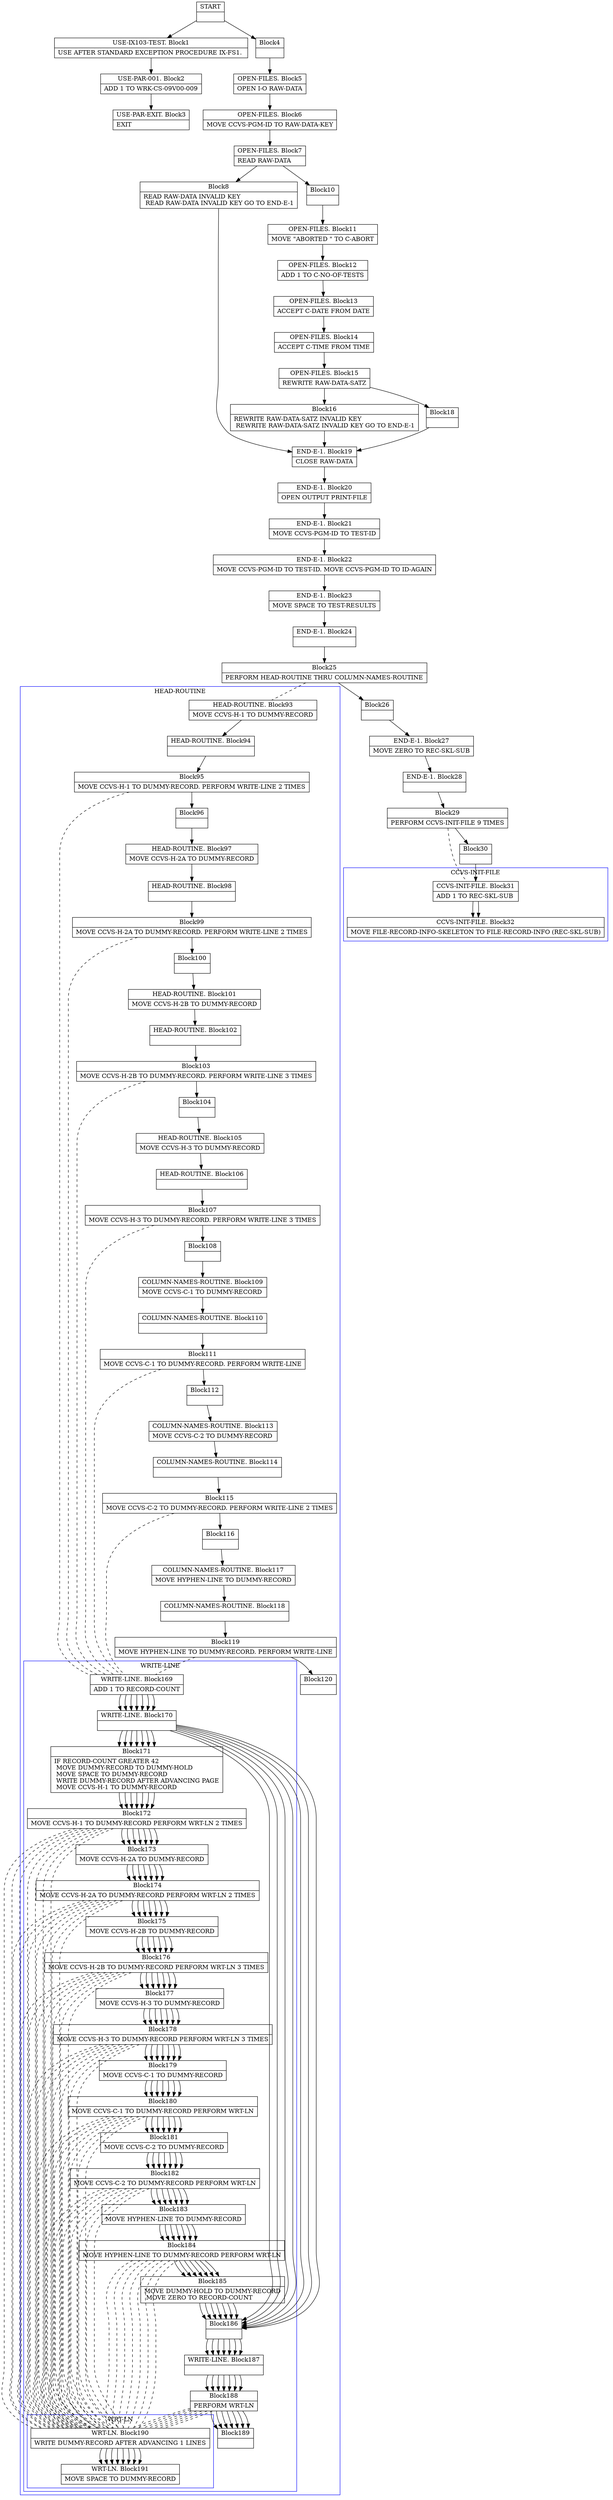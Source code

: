 digraph Cfg {
compound=true;
node [
shape = "record"
]

edge [
arrowtail = "empty"
]
Block0 [
label = "{START|}"
]
Block1 [
label = "{USE-IX103-TEST. Block1|    USE   AFTER  STANDARD  EXCEPTION PROCEDURE              IX-FS1. \l}"
]
Block2 [
label = "{USE-PAR-001. Block2|    ADD   1   TO WRK-CS-09V00-009\l}"
]
Block3 [
label = "{USE-PAR-EXIT. Block3|    EXIT\l}"
]
Block4 [
label = "{Block4|}"
]
Block5 [
label = "{OPEN-FILES. Block5|    OPEN I-O RAW-DATA\l}"
]
Block6 [
label = "{OPEN-FILES. Block6|    MOVE CCVS-PGM-ID TO RAW-DATA-KEY\l}"
]
Block7 [
label = "{OPEN-FILES. Block7|    READ RAW-DATA\l}"
]
Block8 [
label = "{Block8|    READ RAW-DATA INVALID KEY\l    READ RAW-DATA INVALID KEY GO TO END-E-1\l}"
]
Block19 [
label = "{END-E-1. Block19|    CLOSE RAW-DATA\l}"
]
Block20 [
label = "{END-E-1. Block20|    OPEN    OUTPUT PRINT-FILE\l}"
]
Block21 [
label = "{END-E-1. Block21|    MOVE  CCVS-PGM-ID TO TEST-ID\l}"
]
Block22 [
label = "{END-E-1. Block22|    MOVE  CCVS-PGM-ID TO TEST-ID. MOVE CCVS-PGM-ID TO ID-AGAIN\l}"
]
Block23 [
label = "{END-E-1. Block23|    MOVE    SPACE TO TEST-RESULTS\l}"
]
Block24 [
label = "{END-E-1. Block24|}"
]
Block25 [
label = "{Block25|    PERFORM HEAD-ROUTINE THRU COLUMN-NAMES-ROUTINE\l}"
]
subgraph cluster_1{
color = blue;
label = "HEAD-ROUTINE";
Block93 [
label = "{HEAD-ROUTINE. Block93|    MOVE CCVS-H-1  TO DUMMY-RECORD\l}"
]
Block94 [
label = "{HEAD-ROUTINE. Block94|}"
]
Block95 [
label = "{Block95|    MOVE CCVS-H-1  TO DUMMY-RECORD. PERFORM WRITE-LINE 2 TIMES\l}"
]
subgraph cluster_8{
color = blue;
label = "WRITE-LINE";
Block169 [
label = "{WRITE-LINE. Block169|    ADD 1 TO RECORD-COUNT\l}"
]
Block170 [
label = "{WRITE-LINE. Block170|}"
]
Block171 [
label = "{Block171|    IF RECORD-COUNT GREATER 42\l        MOVE DUMMY-RECORD TO DUMMY-HOLD\l        MOVE SPACE TO DUMMY-RECORD\l        WRITE DUMMY-RECORD AFTER ADVANCING PAGE\l        MOVE CCVS-H-1  TO DUMMY-RECORD\l}"
]
Block172 [
label = "{Block172|        MOVE CCVS-H-1  TO DUMMY-RECORD PERFORM WRT-LN 2 TIMES\l}"
]
subgraph cluster_22{
color = blue;
label = "WRT-LN";
Block190 [
label = "{WRT-LN. Block190|    WRITE    DUMMY-RECORD AFTER ADVANCING 1 LINES\l}"
]
Block191 [
label = "{WRT-LN. Block191|    MOVE SPACE TO DUMMY-RECORD\l}"
]
Block190 -> Block191

}
Block172 -> Block190 [style=dashed, arrowhead=none]

Block173 [
label = "{Block173|        MOVE CCVS-H-2A TO DUMMY-RECORD\l}"
]
Block174 [
label = "{Block174|        MOVE CCVS-H-2A TO DUMMY-RECORD PERFORM WRT-LN 2 TIMES\l}"
]
subgraph cluster_23{
color = blue;
label = "WRT-LN";
Block190 [
label = "{WRT-LN. Block190|    WRITE    DUMMY-RECORD AFTER ADVANCING 1 LINES\l}"
]
Block191 [
label = "{WRT-LN. Block191|    MOVE SPACE TO DUMMY-RECORD\l}"
]
Block190 -> Block191

}
Block174 -> Block190 [style=dashed, arrowhead=none]

Block175 [
label = "{Block175|        MOVE CCVS-H-2B TO DUMMY-RECORD\l}"
]
Block176 [
label = "{Block176|        MOVE CCVS-H-2B TO DUMMY-RECORD PERFORM WRT-LN 3 TIMES\l}"
]
subgraph cluster_24{
color = blue;
label = "WRT-LN";
Block190 [
label = "{WRT-LN. Block190|    WRITE    DUMMY-RECORD AFTER ADVANCING 1 LINES\l}"
]
Block191 [
label = "{WRT-LN. Block191|    MOVE SPACE TO DUMMY-RECORD\l}"
]
Block190 -> Block191

}
Block176 -> Block190 [style=dashed, arrowhead=none]

Block177 [
label = "{Block177|        MOVE CCVS-H-3  TO DUMMY-RECORD\l}"
]
Block178 [
label = "{Block178|        MOVE CCVS-H-3  TO DUMMY-RECORD PERFORM WRT-LN 3 TIMES\l}"
]
subgraph cluster_25{
color = blue;
label = "WRT-LN";
Block190 [
label = "{WRT-LN. Block190|    WRITE    DUMMY-RECORD AFTER ADVANCING 1 LINES\l}"
]
Block191 [
label = "{WRT-LN. Block191|    MOVE SPACE TO DUMMY-RECORD\l}"
]
Block190 -> Block191

}
Block178 -> Block190 [style=dashed, arrowhead=none]

Block179 [
label = "{Block179|        MOVE CCVS-C-1  TO DUMMY-RECORD\l}"
]
Block180 [
label = "{Block180|        MOVE CCVS-C-1  TO DUMMY-RECORD PERFORM WRT-LN\l}"
]
subgraph cluster_26{
color = blue;
label = "WRT-LN";
Block190 [
label = "{WRT-LN. Block190|    WRITE    DUMMY-RECORD AFTER ADVANCING 1 LINES\l}"
]
Block191 [
label = "{WRT-LN. Block191|    MOVE SPACE TO DUMMY-RECORD\l}"
]
Block190 -> Block191

}
Block180 -> Block190 [style=dashed, arrowhead=none]

Block181 [
label = "{Block181|        MOVE CCVS-C-2  TO DUMMY-RECORD\l}"
]
Block182 [
label = "{Block182|        MOVE CCVS-C-2  TO DUMMY-RECORD PERFORM WRT-LN\l}"
]
subgraph cluster_27{
color = blue;
label = "WRT-LN";
Block190 [
label = "{WRT-LN. Block190|    WRITE    DUMMY-RECORD AFTER ADVANCING 1 LINES\l}"
]
Block191 [
label = "{WRT-LN. Block191|    MOVE SPACE TO DUMMY-RECORD\l}"
]
Block190 -> Block191

}
Block182 -> Block190 [style=dashed, arrowhead=none]

Block183 [
label = "{Block183|        MOVE HYPHEN-LINE TO DUMMY-RECORD\l}"
]
Block184 [
label = "{Block184|        MOVE HYPHEN-LINE TO DUMMY-RECORD PERFORM WRT-LN\l}"
]
subgraph cluster_28{
color = blue;
label = "WRT-LN";
Block190 [
label = "{WRT-LN. Block190|    WRITE    DUMMY-RECORD AFTER ADVANCING 1 LINES\l}"
]
Block191 [
label = "{WRT-LN. Block191|    MOVE SPACE TO DUMMY-RECORD\l}"
]
Block190 -> Block191

}
Block184 -> Block190 [style=dashed, arrowhead=none]

Block185 [
label = "{Block185|        MOVE DUMMY-HOLD TO DUMMY-RECORD\l        MOVE ZERO TO RECORD-COUNT\l}"
]
Block186 [
label = "{Block186|}"
]
Block187 [
label = "{WRITE-LINE. Block187|}"
]
Block188 [
label = "{Block188|    PERFORM WRT-LN\l}"
]
subgraph cluster_29{
color = blue;
label = "WRT-LN";
Block190 [
label = "{WRT-LN. Block190|    WRITE    DUMMY-RECORD AFTER ADVANCING 1 LINES\l}"
]
Block191 [
label = "{WRT-LN. Block191|    MOVE SPACE TO DUMMY-RECORD\l}"
]
Block190 -> Block191

}
Block188 -> Block190 [style=dashed, arrowhead=none]

Block189 [
label = "{Block189|}"
]
Block169 -> Block170
Block170 -> Block171
Block170 -> Block186
Block171 -> Block172
Block172 -> Block173
Block173 -> Block174
Block174 -> Block175
Block175 -> Block176
Block176 -> Block177
Block177 -> Block178
Block178 -> Block179
Block179 -> Block180
Block180 -> Block181
Block181 -> Block182
Block182 -> Block183
Block183 -> Block184
Block184 -> Block185
Block185 -> Block186
Block186 -> Block187
Block187 -> Block188
Block188 -> Block189

}
Block95 -> Block169 [style=dashed, arrowhead=none]

Block96 [
label = "{Block96|}"
]
Block97 [
label = "{HEAD-ROUTINE. Block97|    MOVE CCVS-H-2A TO DUMMY-RECORD\l}"
]
Block98 [
label = "{HEAD-ROUTINE. Block98|}"
]
Block99 [
label = "{Block99|    MOVE CCVS-H-2A TO DUMMY-RECORD. PERFORM WRITE-LINE 2 TIMES\l}"
]
subgraph cluster_9{
color = blue;
label = "WRITE-LINE";
Block169 [
label = "{WRITE-LINE. Block169|    ADD 1 TO RECORD-COUNT\l}"
]
Block170 [
label = "{WRITE-LINE. Block170|}"
]
Block171 [
label = "{Block171|    IF RECORD-COUNT GREATER 42\l        MOVE DUMMY-RECORD TO DUMMY-HOLD\l        MOVE SPACE TO DUMMY-RECORD\l        WRITE DUMMY-RECORD AFTER ADVANCING PAGE\l        MOVE CCVS-H-1  TO DUMMY-RECORD\l}"
]
Block172 [
label = "{Block172|        MOVE CCVS-H-1  TO DUMMY-RECORD PERFORM WRT-LN 2 TIMES\l}"
]
Block172 -> Block190 [style=dashed, arrowhead=none]

Block173 [
label = "{Block173|        MOVE CCVS-H-2A TO DUMMY-RECORD\l}"
]
Block174 [
label = "{Block174|        MOVE CCVS-H-2A TO DUMMY-RECORD PERFORM WRT-LN 2 TIMES\l}"
]
Block174 -> Block190 [style=dashed, arrowhead=none]

Block175 [
label = "{Block175|        MOVE CCVS-H-2B TO DUMMY-RECORD\l}"
]
Block176 [
label = "{Block176|        MOVE CCVS-H-2B TO DUMMY-RECORD PERFORM WRT-LN 3 TIMES\l}"
]
Block176 -> Block190 [style=dashed, arrowhead=none]

Block177 [
label = "{Block177|        MOVE CCVS-H-3  TO DUMMY-RECORD\l}"
]
Block178 [
label = "{Block178|        MOVE CCVS-H-3  TO DUMMY-RECORD PERFORM WRT-LN 3 TIMES\l}"
]
Block178 -> Block190 [style=dashed, arrowhead=none]

Block179 [
label = "{Block179|        MOVE CCVS-C-1  TO DUMMY-RECORD\l}"
]
Block180 [
label = "{Block180|        MOVE CCVS-C-1  TO DUMMY-RECORD PERFORM WRT-LN\l}"
]
Block180 -> Block190 [style=dashed, arrowhead=none]

Block181 [
label = "{Block181|        MOVE CCVS-C-2  TO DUMMY-RECORD\l}"
]
Block182 [
label = "{Block182|        MOVE CCVS-C-2  TO DUMMY-RECORD PERFORM WRT-LN\l}"
]
Block182 -> Block190 [style=dashed, arrowhead=none]

Block183 [
label = "{Block183|        MOVE HYPHEN-LINE TO DUMMY-RECORD\l}"
]
Block184 [
label = "{Block184|        MOVE HYPHEN-LINE TO DUMMY-RECORD PERFORM WRT-LN\l}"
]
Block184 -> Block190 [style=dashed, arrowhead=none]

Block185 [
label = "{Block185|        MOVE DUMMY-HOLD TO DUMMY-RECORD\l        MOVE ZERO TO RECORD-COUNT\l}"
]
Block186 [
label = "{Block186|}"
]
Block187 [
label = "{WRITE-LINE. Block187|}"
]
Block188 [
label = "{Block188|    PERFORM WRT-LN\l}"
]
Block188 -> Block190 [style=dashed, arrowhead=none]

Block189 [
label = "{Block189|}"
]
Block169 -> Block170
Block170 -> Block171
Block170 -> Block186
Block171 -> Block172
Block172 -> Block173
Block173 -> Block174
Block174 -> Block175
Block175 -> Block176
Block176 -> Block177
Block177 -> Block178
Block178 -> Block179
Block179 -> Block180
Block180 -> Block181
Block181 -> Block182
Block182 -> Block183
Block183 -> Block184
Block184 -> Block185
Block185 -> Block186
Block186 -> Block187
Block187 -> Block188
Block188 -> Block189

}
Block99 -> Block169 [style=dashed, arrowhead=none]

Block100 [
label = "{Block100|}"
]
Block101 [
label = "{HEAD-ROUTINE. Block101|    MOVE CCVS-H-2B TO DUMMY-RECORD\l}"
]
Block102 [
label = "{HEAD-ROUTINE. Block102|}"
]
Block103 [
label = "{Block103|    MOVE CCVS-H-2B TO DUMMY-RECORD. PERFORM WRITE-LINE 3 TIMES\l}"
]
subgraph cluster_10{
color = blue;
label = "WRITE-LINE";
Block169 [
label = "{WRITE-LINE. Block169|    ADD 1 TO RECORD-COUNT\l}"
]
Block170 [
label = "{WRITE-LINE. Block170|}"
]
Block171 [
label = "{Block171|    IF RECORD-COUNT GREATER 42\l        MOVE DUMMY-RECORD TO DUMMY-HOLD\l        MOVE SPACE TO DUMMY-RECORD\l        WRITE DUMMY-RECORD AFTER ADVANCING PAGE\l        MOVE CCVS-H-1  TO DUMMY-RECORD\l}"
]
Block172 [
label = "{Block172|        MOVE CCVS-H-1  TO DUMMY-RECORD PERFORM WRT-LN 2 TIMES\l}"
]
Block172 -> Block190 [style=dashed, arrowhead=none]

Block173 [
label = "{Block173|        MOVE CCVS-H-2A TO DUMMY-RECORD\l}"
]
Block174 [
label = "{Block174|        MOVE CCVS-H-2A TO DUMMY-RECORD PERFORM WRT-LN 2 TIMES\l}"
]
Block174 -> Block190 [style=dashed, arrowhead=none]

Block175 [
label = "{Block175|        MOVE CCVS-H-2B TO DUMMY-RECORD\l}"
]
Block176 [
label = "{Block176|        MOVE CCVS-H-2B TO DUMMY-RECORD PERFORM WRT-LN 3 TIMES\l}"
]
Block176 -> Block190 [style=dashed, arrowhead=none]

Block177 [
label = "{Block177|        MOVE CCVS-H-3  TO DUMMY-RECORD\l}"
]
Block178 [
label = "{Block178|        MOVE CCVS-H-3  TO DUMMY-RECORD PERFORM WRT-LN 3 TIMES\l}"
]
Block178 -> Block190 [style=dashed, arrowhead=none]

Block179 [
label = "{Block179|        MOVE CCVS-C-1  TO DUMMY-RECORD\l}"
]
Block180 [
label = "{Block180|        MOVE CCVS-C-1  TO DUMMY-RECORD PERFORM WRT-LN\l}"
]
Block180 -> Block190 [style=dashed, arrowhead=none]

Block181 [
label = "{Block181|        MOVE CCVS-C-2  TO DUMMY-RECORD\l}"
]
Block182 [
label = "{Block182|        MOVE CCVS-C-2  TO DUMMY-RECORD PERFORM WRT-LN\l}"
]
Block182 -> Block190 [style=dashed, arrowhead=none]

Block183 [
label = "{Block183|        MOVE HYPHEN-LINE TO DUMMY-RECORD\l}"
]
Block184 [
label = "{Block184|        MOVE HYPHEN-LINE TO DUMMY-RECORD PERFORM WRT-LN\l}"
]
Block184 -> Block190 [style=dashed, arrowhead=none]

Block185 [
label = "{Block185|        MOVE DUMMY-HOLD TO DUMMY-RECORD\l        MOVE ZERO TO RECORD-COUNT\l}"
]
Block186 [
label = "{Block186|}"
]
Block187 [
label = "{WRITE-LINE. Block187|}"
]
Block188 [
label = "{Block188|    PERFORM WRT-LN\l}"
]
Block188 -> Block190 [style=dashed, arrowhead=none]

Block189 [
label = "{Block189|}"
]
Block169 -> Block170
Block170 -> Block171
Block170 -> Block186
Block171 -> Block172
Block172 -> Block173
Block173 -> Block174
Block174 -> Block175
Block175 -> Block176
Block176 -> Block177
Block177 -> Block178
Block178 -> Block179
Block179 -> Block180
Block180 -> Block181
Block181 -> Block182
Block182 -> Block183
Block183 -> Block184
Block184 -> Block185
Block185 -> Block186
Block186 -> Block187
Block187 -> Block188
Block188 -> Block189

}
Block103 -> Block169 [style=dashed, arrowhead=none]

Block104 [
label = "{Block104|}"
]
Block105 [
label = "{HEAD-ROUTINE. Block105|    MOVE CCVS-H-3  TO DUMMY-RECORD\l}"
]
Block106 [
label = "{HEAD-ROUTINE. Block106|}"
]
Block107 [
label = "{Block107|    MOVE CCVS-H-3  TO DUMMY-RECORD. PERFORM WRITE-LINE 3 TIMES\l}"
]
subgraph cluster_11{
color = blue;
label = "WRITE-LINE";
Block169 [
label = "{WRITE-LINE. Block169|    ADD 1 TO RECORD-COUNT\l}"
]
Block170 [
label = "{WRITE-LINE. Block170|}"
]
Block171 [
label = "{Block171|    IF RECORD-COUNT GREATER 42\l        MOVE DUMMY-RECORD TO DUMMY-HOLD\l        MOVE SPACE TO DUMMY-RECORD\l        WRITE DUMMY-RECORD AFTER ADVANCING PAGE\l        MOVE CCVS-H-1  TO DUMMY-RECORD\l}"
]
Block172 [
label = "{Block172|        MOVE CCVS-H-1  TO DUMMY-RECORD PERFORM WRT-LN 2 TIMES\l}"
]
Block172 -> Block190 [style=dashed, arrowhead=none]

Block173 [
label = "{Block173|        MOVE CCVS-H-2A TO DUMMY-RECORD\l}"
]
Block174 [
label = "{Block174|        MOVE CCVS-H-2A TO DUMMY-RECORD PERFORM WRT-LN 2 TIMES\l}"
]
Block174 -> Block190 [style=dashed, arrowhead=none]

Block175 [
label = "{Block175|        MOVE CCVS-H-2B TO DUMMY-RECORD\l}"
]
Block176 [
label = "{Block176|        MOVE CCVS-H-2B TO DUMMY-RECORD PERFORM WRT-LN 3 TIMES\l}"
]
Block176 -> Block190 [style=dashed, arrowhead=none]

Block177 [
label = "{Block177|        MOVE CCVS-H-3  TO DUMMY-RECORD\l}"
]
Block178 [
label = "{Block178|        MOVE CCVS-H-3  TO DUMMY-RECORD PERFORM WRT-LN 3 TIMES\l}"
]
Block178 -> Block190 [style=dashed, arrowhead=none]

Block179 [
label = "{Block179|        MOVE CCVS-C-1  TO DUMMY-RECORD\l}"
]
Block180 [
label = "{Block180|        MOVE CCVS-C-1  TO DUMMY-RECORD PERFORM WRT-LN\l}"
]
Block180 -> Block190 [style=dashed, arrowhead=none]

Block181 [
label = "{Block181|        MOVE CCVS-C-2  TO DUMMY-RECORD\l}"
]
Block182 [
label = "{Block182|        MOVE CCVS-C-2  TO DUMMY-RECORD PERFORM WRT-LN\l}"
]
Block182 -> Block190 [style=dashed, arrowhead=none]

Block183 [
label = "{Block183|        MOVE HYPHEN-LINE TO DUMMY-RECORD\l}"
]
Block184 [
label = "{Block184|        MOVE HYPHEN-LINE TO DUMMY-RECORD PERFORM WRT-LN\l}"
]
Block184 -> Block190 [style=dashed, arrowhead=none]

Block185 [
label = "{Block185|        MOVE DUMMY-HOLD TO DUMMY-RECORD\l        MOVE ZERO TO RECORD-COUNT\l}"
]
Block186 [
label = "{Block186|}"
]
Block187 [
label = "{WRITE-LINE. Block187|}"
]
Block188 [
label = "{Block188|    PERFORM WRT-LN\l}"
]
Block188 -> Block190 [style=dashed, arrowhead=none]

Block189 [
label = "{Block189|}"
]
Block169 -> Block170
Block170 -> Block171
Block170 -> Block186
Block171 -> Block172
Block172 -> Block173
Block173 -> Block174
Block174 -> Block175
Block175 -> Block176
Block176 -> Block177
Block177 -> Block178
Block178 -> Block179
Block179 -> Block180
Block180 -> Block181
Block181 -> Block182
Block182 -> Block183
Block183 -> Block184
Block184 -> Block185
Block185 -> Block186
Block186 -> Block187
Block187 -> Block188
Block188 -> Block189

}
Block107 -> Block169 [style=dashed, arrowhead=none]

Block108 [
label = "{Block108|}"
]
Block109 [
label = "{COLUMN-NAMES-ROUTINE. Block109|    MOVE CCVS-C-1 TO DUMMY-RECORD\l}"
]
Block110 [
label = "{COLUMN-NAMES-ROUTINE. Block110|}"
]
Block111 [
label = "{Block111|    MOVE CCVS-C-1 TO DUMMY-RECORD. PERFORM WRITE-LINE\l}"
]
subgraph cluster_12{
color = blue;
label = "WRITE-LINE";
Block169 [
label = "{WRITE-LINE. Block169|    ADD 1 TO RECORD-COUNT\l}"
]
Block170 [
label = "{WRITE-LINE. Block170|}"
]
Block171 [
label = "{Block171|    IF RECORD-COUNT GREATER 42\l        MOVE DUMMY-RECORD TO DUMMY-HOLD\l        MOVE SPACE TO DUMMY-RECORD\l        WRITE DUMMY-RECORD AFTER ADVANCING PAGE\l        MOVE CCVS-H-1  TO DUMMY-RECORD\l}"
]
Block172 [
label = "{Block172|        MOVE CCVS-H-1  TO DUMMY-RECORD PERFORM WRT-LN 2 TIMES\l}"
]
Block172 -> Block190 [style=dashed, arrowhead=none]

Block173 [
label = "{Block173|        MOVE CCVS-H-2A TO DUMMY-RECORD\l}"
]
Block174 [
label = "{Block174|        MOVE CCVS-H-2A TO DUMMY-RECORD PERFORM WRT-LN 2 TIMES\l}"
]
Block174 -> Block190 [style=dashed, arrowhead=none]

Block175 [
label = "{Block175|        MOVE CCVS-H-2B TO DUMMY-RECORD\l}"
]
Block176 [
label = "{Block176|        MOVE CCVS-H-2B TO DUMMY-RECORD PERFORM WRT-LN 3 TIMES\l}"
]
Block176 -> Block190 [style=dashed, arrowhead=none]

Block177 [
label = "{Block177|        MOVE CCVS-H-3  TO DUMMY-RECORD\l}"
]
Block178 [
label = "{Block178|        MOVE CCVS-H-3  TO DUMMY-RECORD PERFORM WRT-LN 3 TIMES\l}"
]
Block178 -> Block190 [style=dashed, arrowhead=none]

Block179 [
label = "{Block179|        MOVE CCVS-C-1  TO DUMMY-RECORD\l}"
]
Block180 [
label = "{Block180|        MOVE CCVS-C-1  TO DUMMY-RECORD PERFORM WRT-LN\l}"
]
Block180 -> Block190 [style=dashed, arrowhead=none]

Block181 [
label = "{Block181|        MOVE CCVS-C-2  TO DUMMY-RECORD\l}"
]
Block182 [
label = "{Block182|        MOVE CCVS-C-2  TO DUMMY-RECORD PERFORM WRT-LN\l}"
]
Block182 -> Block190 [style=dashed, arrowhead=none]

Block183 [
label = "{Block183|        MOVE HYPHEN-LINE TO DUMMY-RECORD\l}"
]
Block184 [
label = "{Block184|        MOVE HYPHEN-LINE TO DUMMY-RECORD PERFORM WRT-LN\l}"
]
Block184 -> Block190 [style=dashed, arrowhead=none]

Block185 [
label = "{Block185|        MOVE DUMMY-HOLD TO DUMMY-RECORD\l        MOVE ZERO TO RECORD-COUNT\l}"
]
Block186 [
label = "{Block186|}"
]
Block187 [
label = "{WRITE-LINE. Block187|}"
]
Block188 [
label = "{Block188|    PERFORM WRT-LN\l}"
]
Block188 -> Block190 [style=dashed, arrowhead=none]

Block189 [
label = "{Block189|}"
]
Block169 -> Block170
Block170 -> Block171
Block170 -> Block186
Block171 -> Block172
Block172 -> Block173
Block173 -> Block174
Block174 -> Block175
Block175 -> Block176
Block176 -> Block177
Block177 -> Block178
Block178 -> Block179
Block179 -> Block180
Block180 -> Block181
Block181 -> Block182
Block182 -> Block183
Block183 -> Block184
Block184 -> Block185
Block185 -> Block186
Block186 -> Block187
Block187 -> Block188
Block188 -> Block189

}
Block111 -> Block169 [style=dashed, arrowhead=none]

Block112 [
label = "{Block112|}"
]
Block113 [
label = "{COLUMN-NAMES-ROUTINE. Block113|    MOVE CCVS-C-2 TO DUMMY-RECORD\l}"
]
Block114 [
label = "{COLUMN-NAMES-ROUTINE. Block114|}"
]
Block115 [
label = "{Block115|    MOVE CCVS-C-2 TO DUMMY-RECORD. PERFORM WRITE-LINE 2 TIMES\l}"
]
subgraph cluster_13{
color = blue;
label = "WRITE-LINE";
Block169 [
label = "{WRITE-LINE. Block169|    ADD 1 TO RECORD-COUNT\l}"
]
Block170 [
label = "{WRITE-LINE. Block170|}"
]
Block171 [
label = "{Block171|    IF RECORD-COUNT GREATER 42\l        MOVE DUMMY-RECORD TO DUMMY-HOLD\l        MOVE SPACE TO DUMMY-RECORD\l        WRITE DUMMY-RECORD AFTER ADVANCING PAGE\l        MOVE CCVS-H-1  TO DUMMY-RECORD\l}"
]
Block172 [
label = "{Block172|        MOVE CCVS-H-1  TO DUMMY-RECORD PERFORM WRT-LN 2 TIMES\l}"
]
Block172 -> Block190 [style=dashed, arrowhead=none]

Block173 [
label = "{Block173|        MOVE CCVS-H-2A TO DUMMY-RECORD\l}"
]
Block174 [
label = "{Block174|        MOVE CCVS-H-2A TO DUMMY-RECORD PERFORM WRT-LN 2 TIMES\l}"
]
Block174 -> Block190 [style=dashed, arrowhead=none]

Block175 [
label = "{Block175|        MOVE CCVS-H-2B TO DUMMY-RECORD\l}"
]
Block176 [
label = "{Block176|        MOVE CCVS-H-2B TO DUMMY-RECORD PERFORM WRT-LN 3 TIMES\l}"
]
Block176 -> Block190 [style=dashed, arrowhead=none]

Block177 [
label = "{Block177|        MOVE CCVS-H-3  TO DUMMY-RECORD\l}"
]
Block178 [
label = "{Block178|        MOVE CCVS-H-3  TO DUMMY-RECORD PERFORM WRT-LN 3 TIMES\l}"
]
Block178 -> Block190 [style=dashed, arrowhead=none]

Block179 [
label = "{Block179|        MOVE CCVS-C-1  TO DUMMY-RECORD\l}"
]
Block180 [
label = "{Block180|        MOVE CCVS-C-1  TO DUMMY-RECORD PERFORM WRT-LN\l}"
]
Block180 -> Block190 [style=dashed, arrowhead=none]

Block181 [
label = "{Block181|        MOVE CCVS-C-2  TO DUMMY-RECORD\l}"
]
Block182 [
label = "{Block182|        MOVE CCVS-C-2  TO DUMMY-RECORD PERFORM WRT-LN\l}"
]
Block182 -> Block190 [style=dashed, arrowhead=none]

Block183 [
label = "{Block183|        MOVE HYPHEN-LINE TO DUMMY-RECORD\l}"
]
Block184 [
label = "{Block184|        MOVE HYPHEN-LINE TO DUMMY-RECORD PERFORM WRT-LN\l}"
]
Block184 -> Block190 [style=dashed, arrowhead=none]

Block185 [
label = "{Block185|        MOVE DUMMY-HOLD TO DUMMY-RECORD\l        MOVE ZERO TO RECORD-COUNT\l}"
]
Block186 [
label = "{Block186|}"
]
Block187 [
label = "{WRITE-LINE. Block187|}"
]
Block188 [
label = "{Block188|    PERFORM WRT-LN\l}"
]
Block188 -> Block190 [style=dashed, arrowhead=none]

Block189 [
label = "{Block189|}"
]
Block169 -> Block170
Block170 -> Block171
Block170 -> Block186
Block171 -> Block172
Block172 -> Block173
Block173 -> Block174
Block174 -> Block175
Block175 -> Block176
Block176 -> Block177
Block177 -> Block178
Block178 -> Block179
Block179 -> Block180
Block180 -> Block181
Block181 -> Block182
Block182 -> Block183
Block183 -> Block184
Block184 -> Block185
Block185 -> Block186
Block186 -> Block187
Block187 -> Block188
Block188 -> Block189

}
Block115 -> Block169 [style=dashed, arrowhead=none]

Block116 [
label = "{Block116|}"
]
Block117 [
label = "{COLUMN-NAMES-ROUTINE. Block117|    MOVE HYPHEN-LINE TO DUMMY-RECORD\l}"
]
Block118 [
label = "{COLUMN-NAMES-ROUTINE. Block118|}"
]
Block119 [
label = "{Block119|    MOVE HYPHEN-LINE TO DUMMY-RECORD. PERFORM WRITE-LINE\l}"
]
subgraph cluster_14{
color = blue;
label = "WRITE-LINE";
Block169 [
label = "{WRITE-LINE. Block169|    ADD 1 TO RECORD-COUNT\l}"
]
Block170 [
label = "{WRITE-LINE. Block170|}"
]
Block171 [
label = "{Block171|    IF RECORD-COUNT GREATER 42\l        MOVE DUMMY-RECORD TO DUMMY-HOLD\l        MOVE SPACE TO DUMMY-RECORD\l        WRITE DUMMY-RECORD AFTER ADVANCING PAGE\l        MOVE CCVS-H-1  TO DUMMY-RECORD\l}"
]
Block172 [
label = "{Block172|        MOVE CCVS-H-1  TO DUMMY-RECORD PERFORM WRT-LN 2 TIMES\l}"
]
Block172 -> Block190 [style=dashed, arrowhead=none]

Block173 [
label = "{Block173|        MOVE CCVS-H-2A TO DUMMY-RECORD\l}"
]
Block174 [
label = "{Block174|        MOVE CCVS-H-2A TO DUMMY-RECORD PERFORM WRT-LN 2 TIMES\l}"
]
Block174 -> Block190 [style=dashed, arrowhead=none]

Block175 [
label = "{Block175|        MOVE CCVS-H-2B TO DUMMY-RECORD\l}"
]
Block176 [
label = "{Block176|        MOVE CCVS-H-2B TO DUMMY-RECORD PERFORM WRT-LN 3 TIMES\l}"
]
Block176 -> Block190 [style=dashed, arrowhead=none]

Block177 [
label = "{Block177|        MOVE CCVS-H-3  TO DUMMY-RECORD\l}"
]
Block178 [
label = "{Block178|        MOVE CCVS-H-3  TO DUMMY-RECORD PERFORM WRT-LN 3 TIMES\l}"
]
Block178 -> Block190 [style=dashed, arrowhead=none]

Block179 [
label = "{Block179|        MOVE CCVS-C-1  TO DUMMY-RECORD\l}"
]
Block180 [
label = "{Block180|        MOVE CCVS-C-1  TO DUMMY-RECORD PERFORM WRT-LN\l}"
]
Block180 -> Block190 [style=dashed, arrowhead=none]

Block181 [
label = "{Block181|        MOVE CCVS-C-2  TO DUMMY-RECORD\l}"
]
Block182 [
label = "{Block182|        MOVE CCVS-C-2  TO DUMMY-RECORD PERFORM WRT-LN\l}"
]
Block182 -> Block190 [style=dashed, arrowhead=none]

Block183 [
label = "{Block183|        MOVE HYPHEN-LINE TO DUMMY-RECORD\l}"
]
Block184 [
label = "{Block184|        MOVE HYPHEN-LINE TO DUMMY-RECORD PERFORM WRT-LN\l}"
]
Block184 -> Block190 [style=dashed, arrowhead=none]

Block185 [
label = "{Block185|        MOVE DUMMY-HOLD TO DUMMY-RECORD\l        MOVE ZERO TO RECORD-COUNT\l}"
]
Block186 [
label = "{Block186|}"
]
Block187 [
label = "{WRITE-LINE. Block187|}"
]
Block188 [
label = "{Block188|    PERFORM WRT-LN\l}"
]
Block188 -> Block190 [style=dashed, arrowhead=none]

Block189 [
label = "{Block189|}"
]
Block169 -> Block170
Block170 -> Block171
Block170 -> Block186
Block171 -> Block172
Block172 -> Block173
Block173 -> Block174
Block174 -> Block175
Block175 -> Block176
Block176 -> Block177
Block177 -> Block178
Block178 -> Block179
Block179 -> Block180
Block180 -> Block181
Block181 -> Block182
Block182 -> Block183
Block183 -> Block184
Block184 -> Block185
Block185 -> Block186
Block186 -> Block187
Block187 -> Block188
Block188 -> Block189

}
Block119 -> Block169 [style=dashed, arrowhead=none]

Block120 [
label = "{Block120|}"
]
Block93 -> Block94
Block94 -> Block95
Block95 -> Block96
Block96 -> Block97
Block97 -> Block98
Block98 -> Block99
Block99 -> Block100
Block100 -> Block101
Block101 -> Block102
Block102 -> Block103
Block103 -> Block104
Block104 -> Block105
Block105 -> Block106
Block106 -> Block107
Block107 -> Block108
Block108 -> Block109
Block109 -> Block110
Block110 -> Block111
Block111 -> Block112
Block112 -> Block113
Block113 -> Block114
Block114 -> Block115
Block115 -> Block116
Block116 -> Block117
Block117 -> Block118
Block118 -> Block119
Block119 -> Block120

}
Block25 -> Block93 [style=dashed, arrowhead=none]

Block26 [
label = "{Block26|}"
]
Block27 [
label = "{END-E-1. Block27|    MOVE    ZERO TO REC-SKL-SUB\l}"
]
Block28 [
label = "{END-E-1. Block28|}"
]
Block29 [
label = "{Block29|    PERFORM CCVS-INIT-FILE 9 TIMES\l}"
]
subgraph cluster_2{
color = blue;
label = "CCVS-INIT-FILE";
Block31 [
label = "{CCVS-INIT-FILE. Block31|    ADD     1 TO REC-SKL-SUB\l}"
]
Block32 [
label = "{CCVS-INIT-FILE. Block32|    MOVE    FILE-RECORD-INFO-SKELETON           TO FILE-RECORD-INFO (REC-SKL-SUB)\l}"
]
Block31 -> Block32

}
Block29 -> Block31 [style=dashed, arrowhead=none]

Block30 [
label = "{Block30|}"
]
Block31 [
label = "{CCVS-INIT-FILE. Block31|    ADD     1 TO REC-SKL-SUB\l}"
]
Block32 [
label = "{CCVS-INIT-FILE. Block32|    MOVE    FILE-RECORD-INFO-SKELETON           TO FILE-RECORD-INFO (REC-SKL-SUB)\l}"
]
Block10 [
label = "{Block10|}"
]
Block11 [
label = "{OPEN-FILES. Block11|    MOVE \"ABORTED \" TO C-ABORT\l}"
]
Block12 [
label = "{OPEN-FILES. Block12|    ADD 1 TO C-NO-OF-TESTS\l}"
]
Block13 [
label = "{OPEN-FILES. Block13|    ACCEPT C-DATE  FROM DATE\l}"
]
Block14 [
label = "{OPEN-FILES. Block14|    ACCEPT C-TIME  FROM TIME\l}"
]
Block15 [
label = "{OPEN-FILES. Block15|    REWRITE RAW-DATA-SATZ\l}"
]
Block16 [
label = "{Block16|    REWRITE RAW-DATA-SATZ INVALID KEY\l    REWRITE RAW-DATA-SATZ INVALID KEY GO TO END-E-1\l}"
]
Block18 [
label = "{Block18|}"
]
Block0 -> Block1
Block0 -> Block4
Block1 -> Block2
Block2 -> Block3
Block4 -> Block5
Block5 -> Block6
Block6 -> Block7
Block7 -> Block8
Block7 -> Block10
Block8 -> Block19
Block19 -> Block20
Block20 -> Block21
Block21 -> Block22
Block22 -> Block23
Block23 -> Block24
Block24 -> Block25
Block25 -> Block26
Block26 -> Block27
Block27 -> Block28
Block28 -> Block29
Block29 -> Block30
Block30 -> Block31
Block31 -> Block32
Block10 -> Block11
Block11 -> Block12
Block12 -> Block13
Block13 -> Block14
Block14 -> Block15
Block15 -> Block16
Block15 -> Block18
Block16 -> Block19
Block18 -> Block19

}
